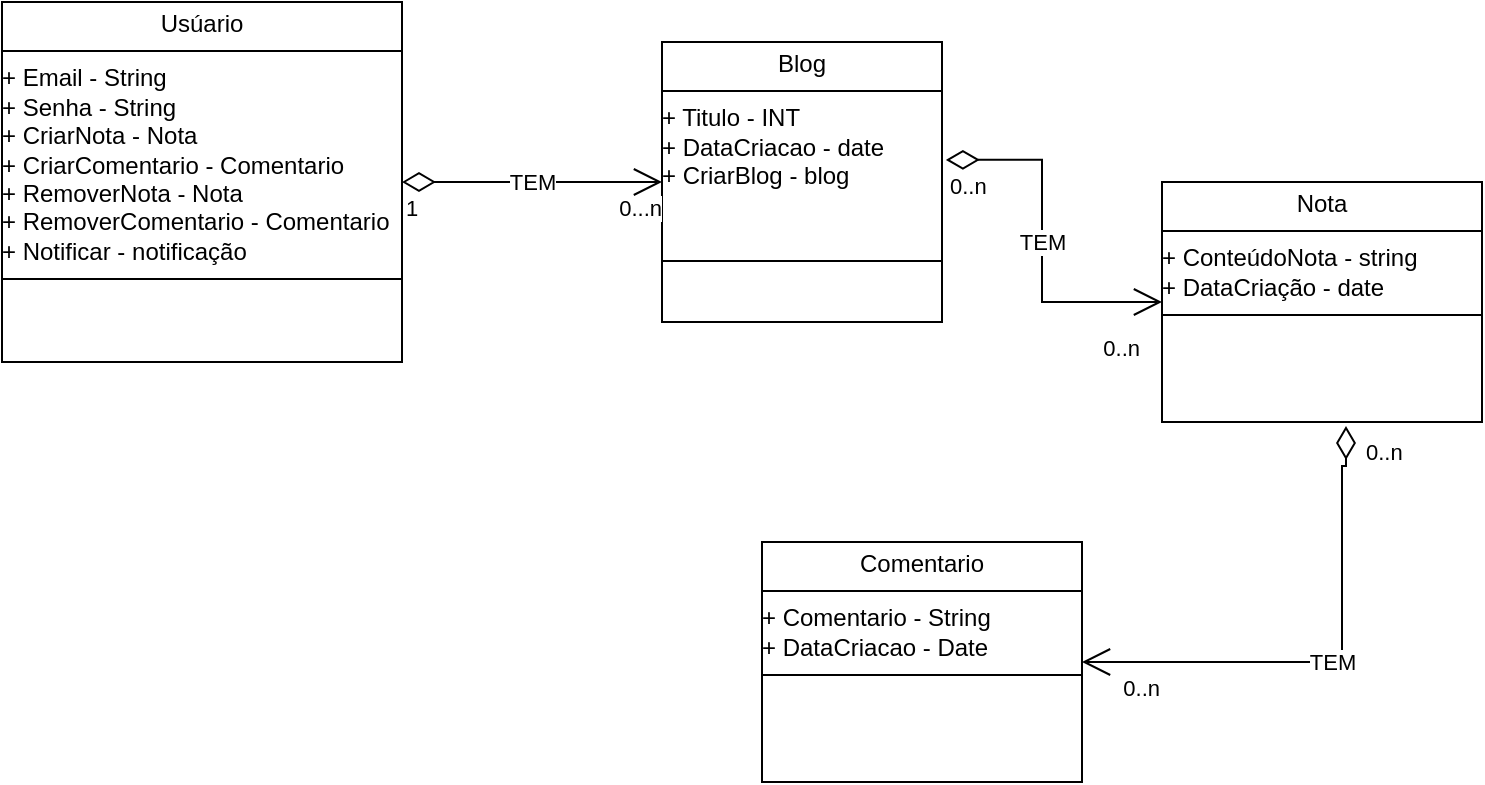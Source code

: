 <mxfile version="24.2.0" type="github">
  <diagram name="Página-1" id="BJ0FDYV7WeU5AChwLW6k">
    <mxGraphModel dx="1364" dy="795" grid="1" gridSize="10" guides="1" tooltips="1" connect="1" arrows="1" fold="1" page="1" pageScale="1" pageWidth="827" pageHeight="1169" math="0" shadow="0">
      <root>
        <mxCell id="0" />
        <mxCell id="1" parent="0" />
        <mxCell id="r8cadCt1gOrm9D4LQtw2-33" value="&lt;p style=&quot;margin:0px;margin-top:4px;text-align:center;&quot;&gt;Usúario&lt;/p&gt;&lt;hr size=&quot;1&quot; style=&quot;border-style:solid;&quot;&gt;&lt;div&gt;+ Email - String&lt;/div&gt;&lt;div&gt;+ Senha - String&lt;/div&gt;&lt;div&gt;+ CriarNota - Nota&lt;/div&gt;&lt;div&gt;+ CriarComentario - Comentario&lt;/div&gt;&lt;div&gt;+ RemoverNota - Nota&lt;/div&gt;&lt;div&gt;+ RemoverComentario - Comentario&lt;/div&gt;&lt;div&gt;+ Notificar - notificação&lt;br&gt;&lt;/div&gt;&lt;p style=&quot;margin:0px;margin-left:4px;&quot;&gt;&lt;/p&gt;&lt;hr size=&quot;1&quot; style=&quot;border-style:solid;&quot;&gt;&lt;p style=&quot;margin:0px;margin-left:4px;&quot;&gt;&lt;br&gt;&lt;/p&gt;" style="verticalAlign=top;align=left;overflow=fill;html=1;whiteSpace=wrap;" vertex="1" parent="1">
          <mxGeometry x="50" y="120" width="200" height="180" as="geometry" />
        </mxCell>
        <mxCell id="r8cadCt1gOrm9D4LQtw2-35" value="&lt;p style=&quot;margin:0px;margin-top:4px;text-align:center;&quot;&gt;Nota&lt;/p&gt;&lt;hr size=&quot;1&quot; style=&quot;border-style:solid;&quot;&gt;&lt;div&gt;+ ConteúdoNota - string&lt;/div&gt;&lt;div&gt;+ DataCriação - date&lt;br&gt;&lt;/div&gt;&lt;p style=&quot;margin:0px;margin-left:4px;&quot;&gt;&lt;/p&gt;&lt;hr size=&quot;1&quot; style=&quot;border-style:solid;&quot;&gt;&lt;p style=&quot;margin:0px;margin-left:4px;&quot;&gt;&lt;br&gt;&lt;/p&gt;" style="verticalAlign=top;align=left;overflow=fill;html=1;whiteSpace=wrap;" vertex="1" parent="1">
          <mxGeometry x="630" y="210" width="160" height="120" as="geometry" />
        </mxCell>
        <mxCell id="r8cadCt1gOrm9D4LQtw2-36" value="&lt;p style=&quot;margin:0px;margin-top:4px;text-align:center;&quot;&gt;Blog&lt;/p&gt;&lt;hr size=&quot;1&quot; style=&quot;border-style:solid;&quot;&gt;+ Titulo - INT&lt;div&gt;+ DataCriacao - date&lt;/div&gt;&lt;div&gt;&lt;div&gt;+ CriarBlog - blog&lt;/div&gt;&lt;/div&gt;&lt;div&gt;&lt;br&gt;&lt;br&gt;&lt;/div&gt;&lt;hr size=&quot;1&quot; style=&quot;border-style:solid;&quot;&gt;&lt;p style=&quot;margin:0px;margin-left:4px;&quot;&gt;&lt;br&gt;&lt;/p&gt;" style="verticalAlign=top;align=left;overflow=fill;html=1;whiteSpace=wrap;" vertex="1" parent="1">
          <mxGeometry x="380" y="140" width="140" height="140" as="geometry" />
        </mxCell>
        <mxCell id="r8cadCt1gOrm9D4LQtw2-37" value="&lt;p style=&quot;margin:0px;margin-top:4px;text-align:center;&quot;&gt;Comentario&lt;/p&gt;&lt;hr size=&quot;1&quot; style=&quot;border-style:solid;&quot;&gt;&lt;div&gt;+ Comentario - String&lt;/div&gt;&lt;div&gt;+ DataCriacao - Date&lt;br&gt;&lt;/div&gt;&lt;p style=&quot;margin:0px;margin-left:4px;&quot;&gt;&lt;/p&gt;&lt;hr size=&quot;1&quot; style=&quot;border-style:solid;&quot;&gt;&lt;p style=&quot;margin:0px;margin-left:4px;&quot;&gt;&lt;br&gt;&lt;/p&gt;" style="verticalAlign=top;align=left;overflow=fill;html=1;whiteSpace=wrap;" vertex="1" parent="1">
          <mxGeometry x="430" y="390" width="160" height="120" as="geometry" />
        </mxCell>
        <mxCell id="r8cadCt1gOrm9D4LQtw2-44" value="TEM" style="endArrow=open;html=1;endSize=12;startArrow=diamondThin;startSize=14;startFill=0;edgeStyle=orthogonalEdgeStyle;rounded=0;exitX=1;exitY=0.5;exitDx=0;exitDy=0;entryX=0;entryY=0.5;entryDx=0;entryDy=0;" edge="1" parent="1" source="r8cadCt1gOrm9D4LQtw2-33" target="r8cadCt1gOrm9D4LQtw2-36">
          <mxGeometry relative="1" as="geometry">
            <mxPoint x="210" y="380" as="sourcePoint" />
            <mxPoint x="370" y="380" as="targetPoint" />
          </mxGeometry>
        </mxCell>
        <mxCell id="r8cadCt1gOrm9D4LQtw2-45" value="1" style="edgeLabel;resizable=0;html=1;align=left;verticalAlign=top;" connectable="0" vertex="1" parent="r8cadCt1gOrm9D4LQtw2-44">
          <mxGeometry x="-1" relative="1" as="geometry" />
        </mxCell>
        <mxCell id="r8cadCt1gOrm9D4LQtw2-46" value="0...n" style="edgeLabel;resizable=0;html=1;align=right;verticalAlign=top;" connectable="0" vertex="1" parent="r8cadCt1gOrm9D4LQtw2-44">
          <mxGeometry x="1" relative="1" as="geometry" />
        </mxCell>
        <mxCell id="r8cadCt1gOrm9D4LQtw2-47" value="TEM" style="endArrow=open;html=1;endSize=12;startArrow=diamondThin;startSize=14;startFill=0;edgeStyle=orthogonalEdgeStyle;rounded=0;exitX=1.014;exitY=0.421;exitDx=0;exitDy=0;exitPerimeter=0;entryX=0;entryY=0.5;entryDx=0;entryDy=0;" edge="1" parent="1" source="r8cadCt1gOrm9D4LQtw2-36" target="r8cadCt1gOrm9D4LQtw2-35">
          <mxGeometry relative="1" as="geometry">
            <mxPoint x="210" y="380" as="sourcePoint" />
            <mxPoint x="370" y="380" as="targetPoint" />
            <Array as="points">
              <mxPoint x="570" y="199" />
              <mxPoint x="570" y="270" />
            </Array>
          </mxGeometry>
        </mxCell>
        <mxCell id="r8cadCt1gOrm9D4LQtw2-48" value="0..n" style="edgeLabel;resizable=0;html=1;align=left;verticalAlign=top;" connectable="0" vertex="1" parent="r8cadCt1gOrm9D4LQtw2-47">
          <mxGeometry x="-1" relative="1" as="geometry" />
        </mxCell>
        <mxCell id="r8cadCt1gOrm9D4LQtw2-49" value="0..n" style="edgeLabel;resizable=0;html=1;align=right;verticalAlign=top;" connectable="0" vertex="1" parent="r8cadCt1gOrm9D4LQtw2-47">
          <mxGeometry x="1" relative="1" as="geometry">
            <mxPoint x="-10" y="10" as="offset" />
          </mxGeometry>
        </mxCell>
        <mxCell id="r8cadCt1gOrm9D4LQtw2-50" value="TEM" style="endArrow=open;html=1;endSize=12;startArrow=diamondThin;startSize=14;startFill=0;edgeStyle=orthogonalEdgeStyle;rounded=0;exitX=0.575;exitY=1.017;exitDx=0;exitDy=0;exitPerimeter=0;entryX=1;entryY=0.5;entryDx=0;entryDy=0;" edge="1" parent="1" source="r8cadCt1gOrm9D4LQtw2-35" target="r8cadCt1gOrm9D4LQtw2-37">
          <mxGeometry relative="1" as="geometry">
            <mxPoint x="210" y="380" as="sourcePoint" />
            <mxPoint x="370" y="380" as="targetPoint" />
            <Array as="points">
              <mxPoint x="720" y="352" />
              <mxPoint x="720" y="450" />
            </Array>
          </mxGeometry>
        </mxCell>
        <mxCell id="r8cadCt1gOrm9D4LQtw2-51" value="0..n" style="edgeLabel;resizable=0;html=1;align=left;verticalAlign=top;" connectable="0" vertex="1" parent="r8cadCt1gOrm9D4LQtw2-50">
          <mxGeometry x="-1" relative="1" as="geometry">
            <mxPoint x="8" as="offset" />
          </mxGeometry>
        </mxCell>
        <mxCell id="r8cadCt1gOrm9D4LQtw2-52" value="0..n" style="edgeLabel;resizable=0;html=1;align=right;verticalAlign=top;" connectable="0" vertex="1" parent="r8cadCt1gOrm9D4LQtw2-50">
          <mxGeometry x="1" relative="1" as="geometry">
            <mxPoint x="40" as="offset" />
          </mxGeometry>
        </mxCell>
      </root>
    </mxGraphModel>
  </diagram>
</mxfile>
